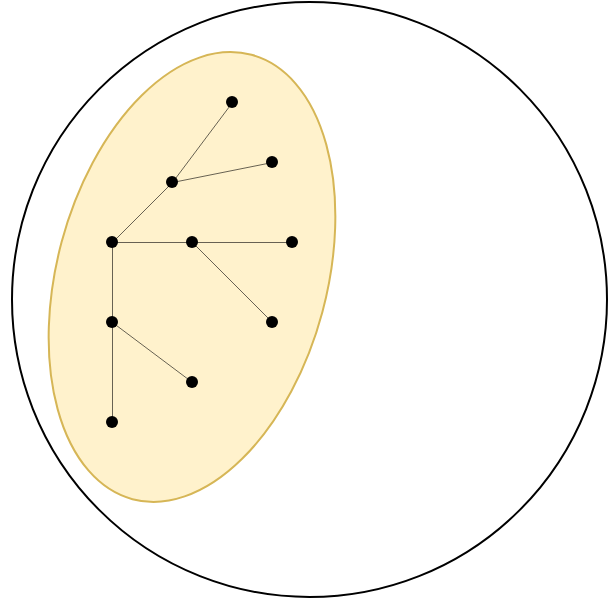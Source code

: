 <mxfile>
    <diagram id="89Bdqyu5V7sKt_gjG3OJ" name="ページ1">
        <mxGraphModel dx="527" dy="478" grid="1" gridSize="10" guides="1" tooltips="1" connect="1" arrows="1" fold="1" page="1" pageScale="1" pageWidth="827" pageHeight="1169" math="0" shadow="0">
            <root>
                <mxCell id="0"/>
                <mxCell id="1" parent="0"/>
                <mxCell id="21" value="" style="ellipse;whiteSpace=wrap;html=1;fillColor=#fff2cc;rotation=-75;strokeColor=#d6b656;" vertex="1" parent="1">
                    <mxGeometry x="85" y="150" width="230" height="135" as="geometry"/>
                </mxCell>
                <mxCell id="10" style="edgeStyle=none;html=1;strokeWidth=0.3;endArrow=none;endFill=0;" edge="1" parent="1" source="2" target="4">
                    <mxGeometry relative="1" as="geometry"/>
                </mxCell>
                <mxCell id="2" value="" style="shape=waypoint;sketch=0;size=6;pointerEvents=1;points=[];fillColor=none;resizable=0;rotatable=0;perimeter=centerPerimeter;snapToPoint=1;" vertex="1" parent="1">
                    <mxGeometry x="150" y="190" width="20" height="20" as="geometry"/>
                </mxCell>
                <mxCell id="3" value="" style="shape=waypoint;sketch=0;size=6;pointerEvents=1;points=[];fillColor=none;resizable=0;rotatable=0;perimeter=centerPerimeter;snapToPoint=1;" vertex="1" parent="1">
                    <mxGeometry x="180" y="160" width="20" height="20" as="geometry"/>
                </mxCell>
                <mxCell id="15" style="edgeStyle=none;html=1;strokeWidth=0.3;endArrow=none;endFill=0;" edge="1" parent="1" source="4" target="14">
                    <mxGeometry relative="1" as="geometry"/>
                </mxCell>
                <mxCell id="4" value="" style="shape=waypoint;sketch=0;size=6;pointerEvents=1;points=[];fillColor=none;resizable=0;rotatable=0;perimeter=centerPerimeter;snapToPoint=1;" vertex="1" parent="1">
                    <mxGeometry x="190" y="190" width="20" height="20" as="geometry"/>
                </mxCell>
                <mxCell id="18" style="edgeStyle=none;html=1;strokeWidth=0.3;endArrow=none;endFill=0;" edge="1" parent="1" source="5" target="17">
                    <mxGeometry relative="1" as="geometry"/>
                </mxCell>
                <mxCell id="20" style="edgeStyle=none;html=1;strokeWidth=0.3;endArrow=none;endFill=0;" edge="1" parent="1" source="5" target="19">
                    <mxGeometry relative="1" as="geometry"/>
                </mxCell>
                <mxCell id="5" value="" style="shape=waypoint;sketch=0;size=6;pointerEvents=1;points=[];fillColor=none;resizable=0;rotatable=0;perimeter=centerPerimeter;snapToPoint=1;" vertex="1" parent="1">
                    <mxGeometry x="150" y="230" width="20" height="20" as="geometry"/>
                </mxCell>
                <mxCell id="6" value="" style="shape=waypoint;sketch=0;size=6;pointerEvents=1;points=[];fillColor=none;resizable=0;rotatable=0;perimeter=centerPerimeter;snapToPoint=1;" vertex="1" parent="1">
                    <mxGeometry x="230" y="150" width="20" height="20" as="geometry"/>
                </mxCell>
                <mxCell id="7" value="" style="shape=waypoint;sketch=0;size=6;pointerEvents=1;points=[];fillColor=none;resizable=0;rotatable=0;perimeter=centerPerimeter;snapToPoint=1;" vertex="1" parent="1">
                    <mxGeometry x="210" y="120" width="20" height="20" as="geometry"/>
                </mxCell>
                <mxCell id="8" value="" style="shape=waypoint;sketch=0;size=6;pointerEvents=1;points=[];fillColor=none;resizable=0;rotatable=0;perimeter=centerPerimeter;snapToPoint=1;" vertex="1" parent="1">
                    <mxGeometry x="240" y="190" width="20" height="20" as="geometry"/>
                </mxCell>
                <mxCell id="9" style="edgeStyle=none;html=1;entryX=0.4;entryY=0.75;entryDx=0;entryDy=0;entryPerimeter=0;strokeWidth=0.3;endArrow=none;endFill=0;" edge="1" parent="1" target="3">
                    <mxGeometry relative="1" as="geometry">
                        <mxPoint x="160" y="200" as="sourcePoint"/>
                    </mxGeometry>
                </mxCell>
                <mxCell id="11" style="edgeStyle=none;html=1;entryX=0.4;entryY=0.85;entryDx=0;entryDy=0;entryPerimeter=0;strokeWidth=0.3;endArrow=none;endFill=0;" edge="1" parent="1" source="3" target="7">
                    <mxGeometry relative="1" as="geometry"/>
                </mxCell>
                <mxCell id="12" style="edgeStyle=none;html=1;entryX=0.35;entryY=0.7;entryDx=0;entryDy=0;entryPerimeter=0;strokeWidth=0.3;endArrow=none;endFill=0;" edge="1" parent="1" source="3" target="6">
                    <mxGeometry relative="1" as="geometry"/>
                </mxCell>
                <mxCell id="13" style="edgeStyle=none;html=1;entryX=0.2;entryY=0.5;entryDx=0;entryDy=0;entryPerimeter=0;strokeWidth=0.3;endArrow=none;endFill=0;" edge="1" parent="1" source="4" target="8">
                    <mxGeometry relative="1" as="geometry"/>
                </mxCell>
                <mxCell id="14" value="" style="shape=waypoint;sketch=0;size=6;pointerEvents=1;points=[];fillColor=none;resizable=0;rotatable=0;perimeter=centerPerimeter;snapToPoint=1;" vertex="1" parent="1">
                    <mxGeometry x="230" y="230" width="20" height="20" as="geometry"/>
                </mxCell>
                <mxCell id="16" style="edgeStyle=none;html=1;entryX=0.85;entryY=0.65;entryDx=0;entryDy=0;entryPerimeter=0;strokeWidth=0.3;endArrow=none;endFill=0;" edge="1" parent="1" source="2" target="5">
                    <mxGeometry relative="1" as="geometry"/>
                </mxCell>
                <mxCell id="17" value="" style="shape=waypoint;sketch=0;size=6;pointerEvents=1;points=[];fillColor=none;resizable=0;rotatable=0;perimeter=centerPerimeter;snapToPoint=1;" vertex="1" parent="1">
                    <mxGeometry x="190" y="260" width="20" height="20" as="geometry"/>
                </mxCell>
                <mxCell id="19" value="" style="shape=waypoint;sketch=0;size=6;pointerEvents=1;points=[];fillColor=none;resizable=0;rotatable=0;perimeter=centerPerimeter;snapToPoint=1;" vertex="1" parent="1">
                    <mxGeometry x="150" y="280" width="20" height="20" as="geometry"/>
                </mxCell>
                <mxCell id="24" value="" style="ellipse;whiteSpace=wrap;html=1;aspect=fixed;fillColor=none;" vertex="1" parent="1">
                    <mxGeometry x="110" y="80" width="297.5" height="297.5" as="geometry"/>
                </mxCell>
            </root>
        </mxGraphModel>
    </diagram>
</mxfile>
